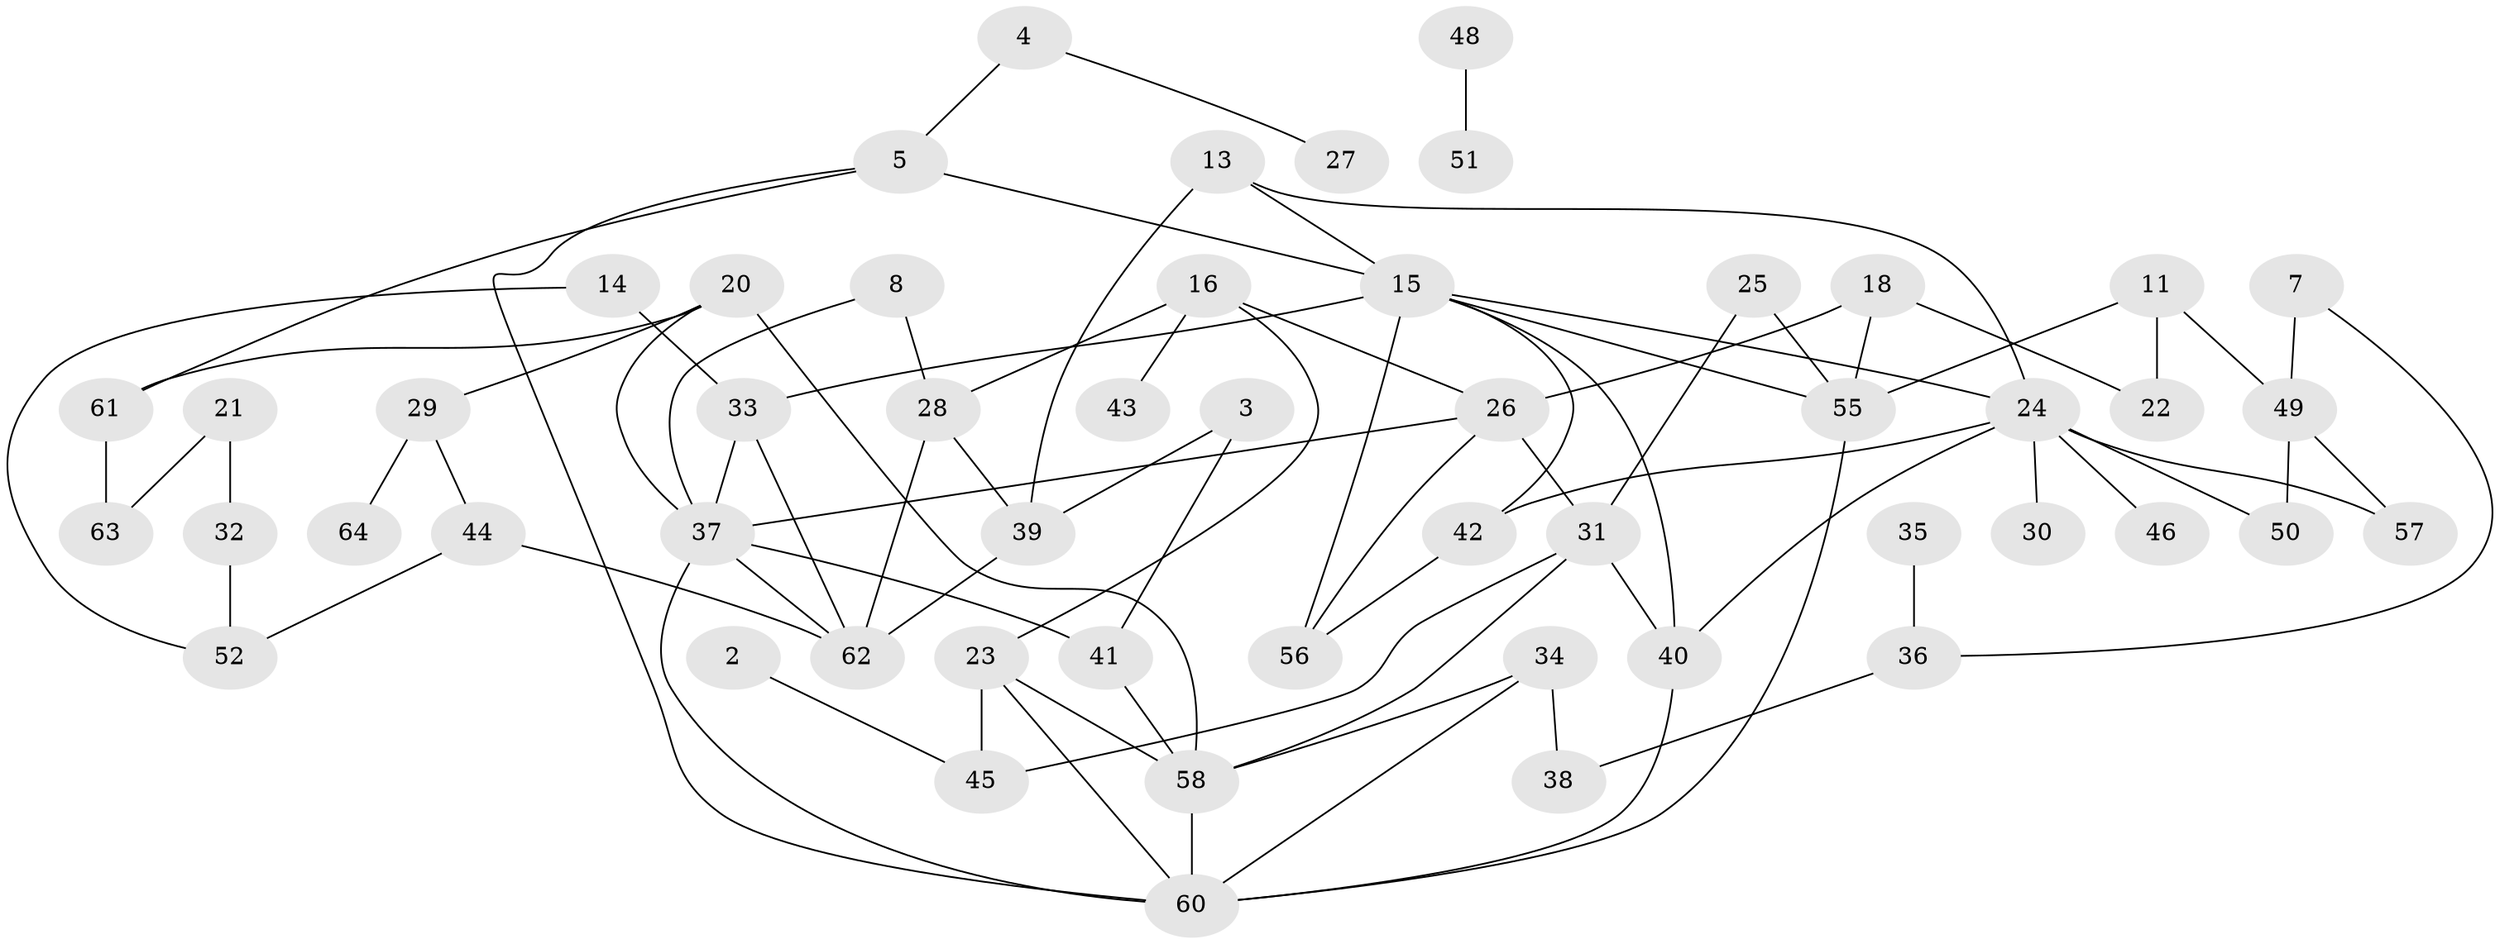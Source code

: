 // original degree distribution, {0: 0.0859375, 1: 0.2421875, 5: 0.0546875, 2: 0.2578125, 3: 0.1875, 4: 0.140625, 6: 0.03125}
// Generated by graph-tools (version 1.1) at 2025/00/03/09/25 03:00:40]
// undirected, 53 vertices, 83 edges
graph export_dot {
graph [start="1"]
  node [color=gray90,style=filled];
  2;
  3;
  4;
  5;
  7;
  8;
  11;
  13;
  14;
  15;
  16;
  18;
  20;
  21;
  22;
  23;
  24;
  25;
  26;
  27;
  28;
  29;
  30;
  31;
  32;
  33;
  34;
  35;
  36;
  37;
  38;
  39;
  40;
  41;
  42;
  43;
  44;
  45;
  46;
  48;
  49;
  50;
  51;
  52;
  55;
  56;
  57;
  58;
  60;
  61;
  62;
  63;
  64;
  2 -- 45 [weight=1.0];
  3 -- 39 [weight=1.0];
  3 -- 41 [weight=1.0];
  4 -- 5 [weight=1.0];
  4 -- 27 [weight=1.0];
  5 -- 15 [weight=1.0];
  5 -- 60 [weight=1.0];
  5 -- 61 [weight=1.0];
  7 -- 36 [weight=1.0];
  7 -- 49 [weight=1.0];
  8 -- 28 [weight=1.0];
  8 -- 37 [weight=1.0];
  11 -- 22 [weight=1.0];
  11 -- 49 [weight=1.0];
  11 -- 55 [weight=1.0];
  13 -- 15 [weight=1.0];
  13 -- 24 [weight=1.0];
  13 -- 39 [weight=1.0];
  14 -- 33 [weight=1.0];
  14 -- 52 [weight=1.0];
  15 -- 24 [weight=1.0];
  15 -- 33 [weight=2.0];
  15 -- 40 [weight=1.0];
  15 -- 42 [weight=1.0];
  15 -- 55 [weight=1.0];
  15 -- 56 [weight=1.0];
  16 -- 23 [weight=1.0];
  16 -- 26 [weight=1.0];
  16 -- 28 [weight=1.0];
  16 -- 43 [weight=1.0];
  18 -- 22 [weight=1.0];
  18 -- 26 [weight=1.0];
  18 -- 55 [weight=1.0];
  20 -- 29 [weight=1.0];
  20 -- 37 [weight=1.0];
  20 -- 58 [weight=1.0];
  20 -- 61 [weight=1.0];
  21 -- 32 [weight=1.0];
  21 -- 63 [weight=1.0];
  23 -- 45 [weight=1.0];
  23 -- 58 [weight=2.0];
  23 -- 60 [weight=1.0];
  24 -- 30 [weight=1.0];
  24 -- 40 [weight=1.0];
  24 -- 42 [weight=1.0];
  24 -- 46 [weight=1.0];
  24 -- 50 [weight=1.0];
  24 -- 57 [weight=2.0];
  25 -- 31 [weight=1.0];
  25 -- 55 [weight=1.0];
  26 -- 31 [weight=1.0];
  26 -- 37 [weight=1.0];
  26 -- 56 [weight=1.0];
  28 -- 39 [weight=1.0];
  28 -- 62 [weight=1.0];
  29 -- 44 [weight=1.0];
  29 -- 64 [weight=1.0];
  31 -- 40 [weight=1.0];
  31 -- 45 [weight=1.0];
  31 -- 58 [weight=1.0];
  32 -- 52 [weight=1.0];
  33 -- 37 [weight=1.0];
  33 -- 62 [weight=1.0];
  34 -- 38 [weight=1.0];
  34 -- 58 [weight=1.0];
  34 -- 60 [weight=1.0];
  35 -- 36 [weight=1.0];
  36 -- 38 [weight=1.0];
  37 -- 41 [weight=1.0];
  37 -- 60 [weight=1.0];
  37 -- 62 [weight=1.0];
  39 -- 62 [weight=1.0];
  40 -- 60 [weight=1.0];
  41 -- 58 [weight=1.0];
  42 -- 56 [weight=1.0];
  44 -- 52 [weight=1.0];
  44 -- 62 [weight=1.0];
  48 -- 51 [weight=1.0];
  49 -- 50 [weight=1.0];
  49 -- 57 [weight=1.0];
  55 -- 60 [weight=1.0];
  58 -- 60 [weight=1.0];
  61 -- 63 [weight=1.0];
}
